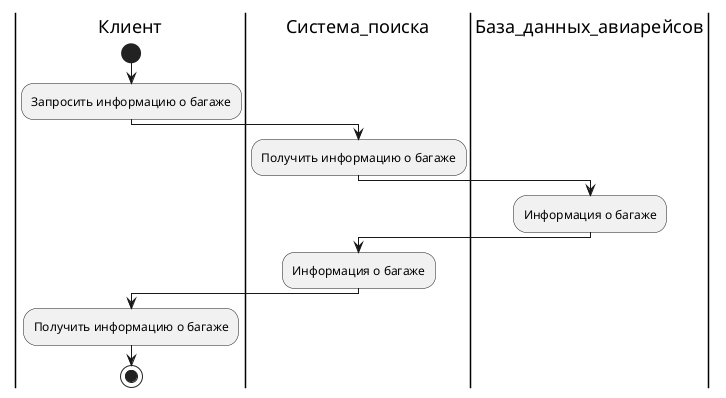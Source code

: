 @startuml laba2
|Клиент|
start
:Запросить информацию о багаже;
|Система_поиска|
:Получить информацию о багаже;
|База_данных_авиарейсов|
:Информация о багаже;
|Система_поиска|
:Информация о багаже;
|Клиент|
:Получить информацию о багаже;
stop
@enduml
